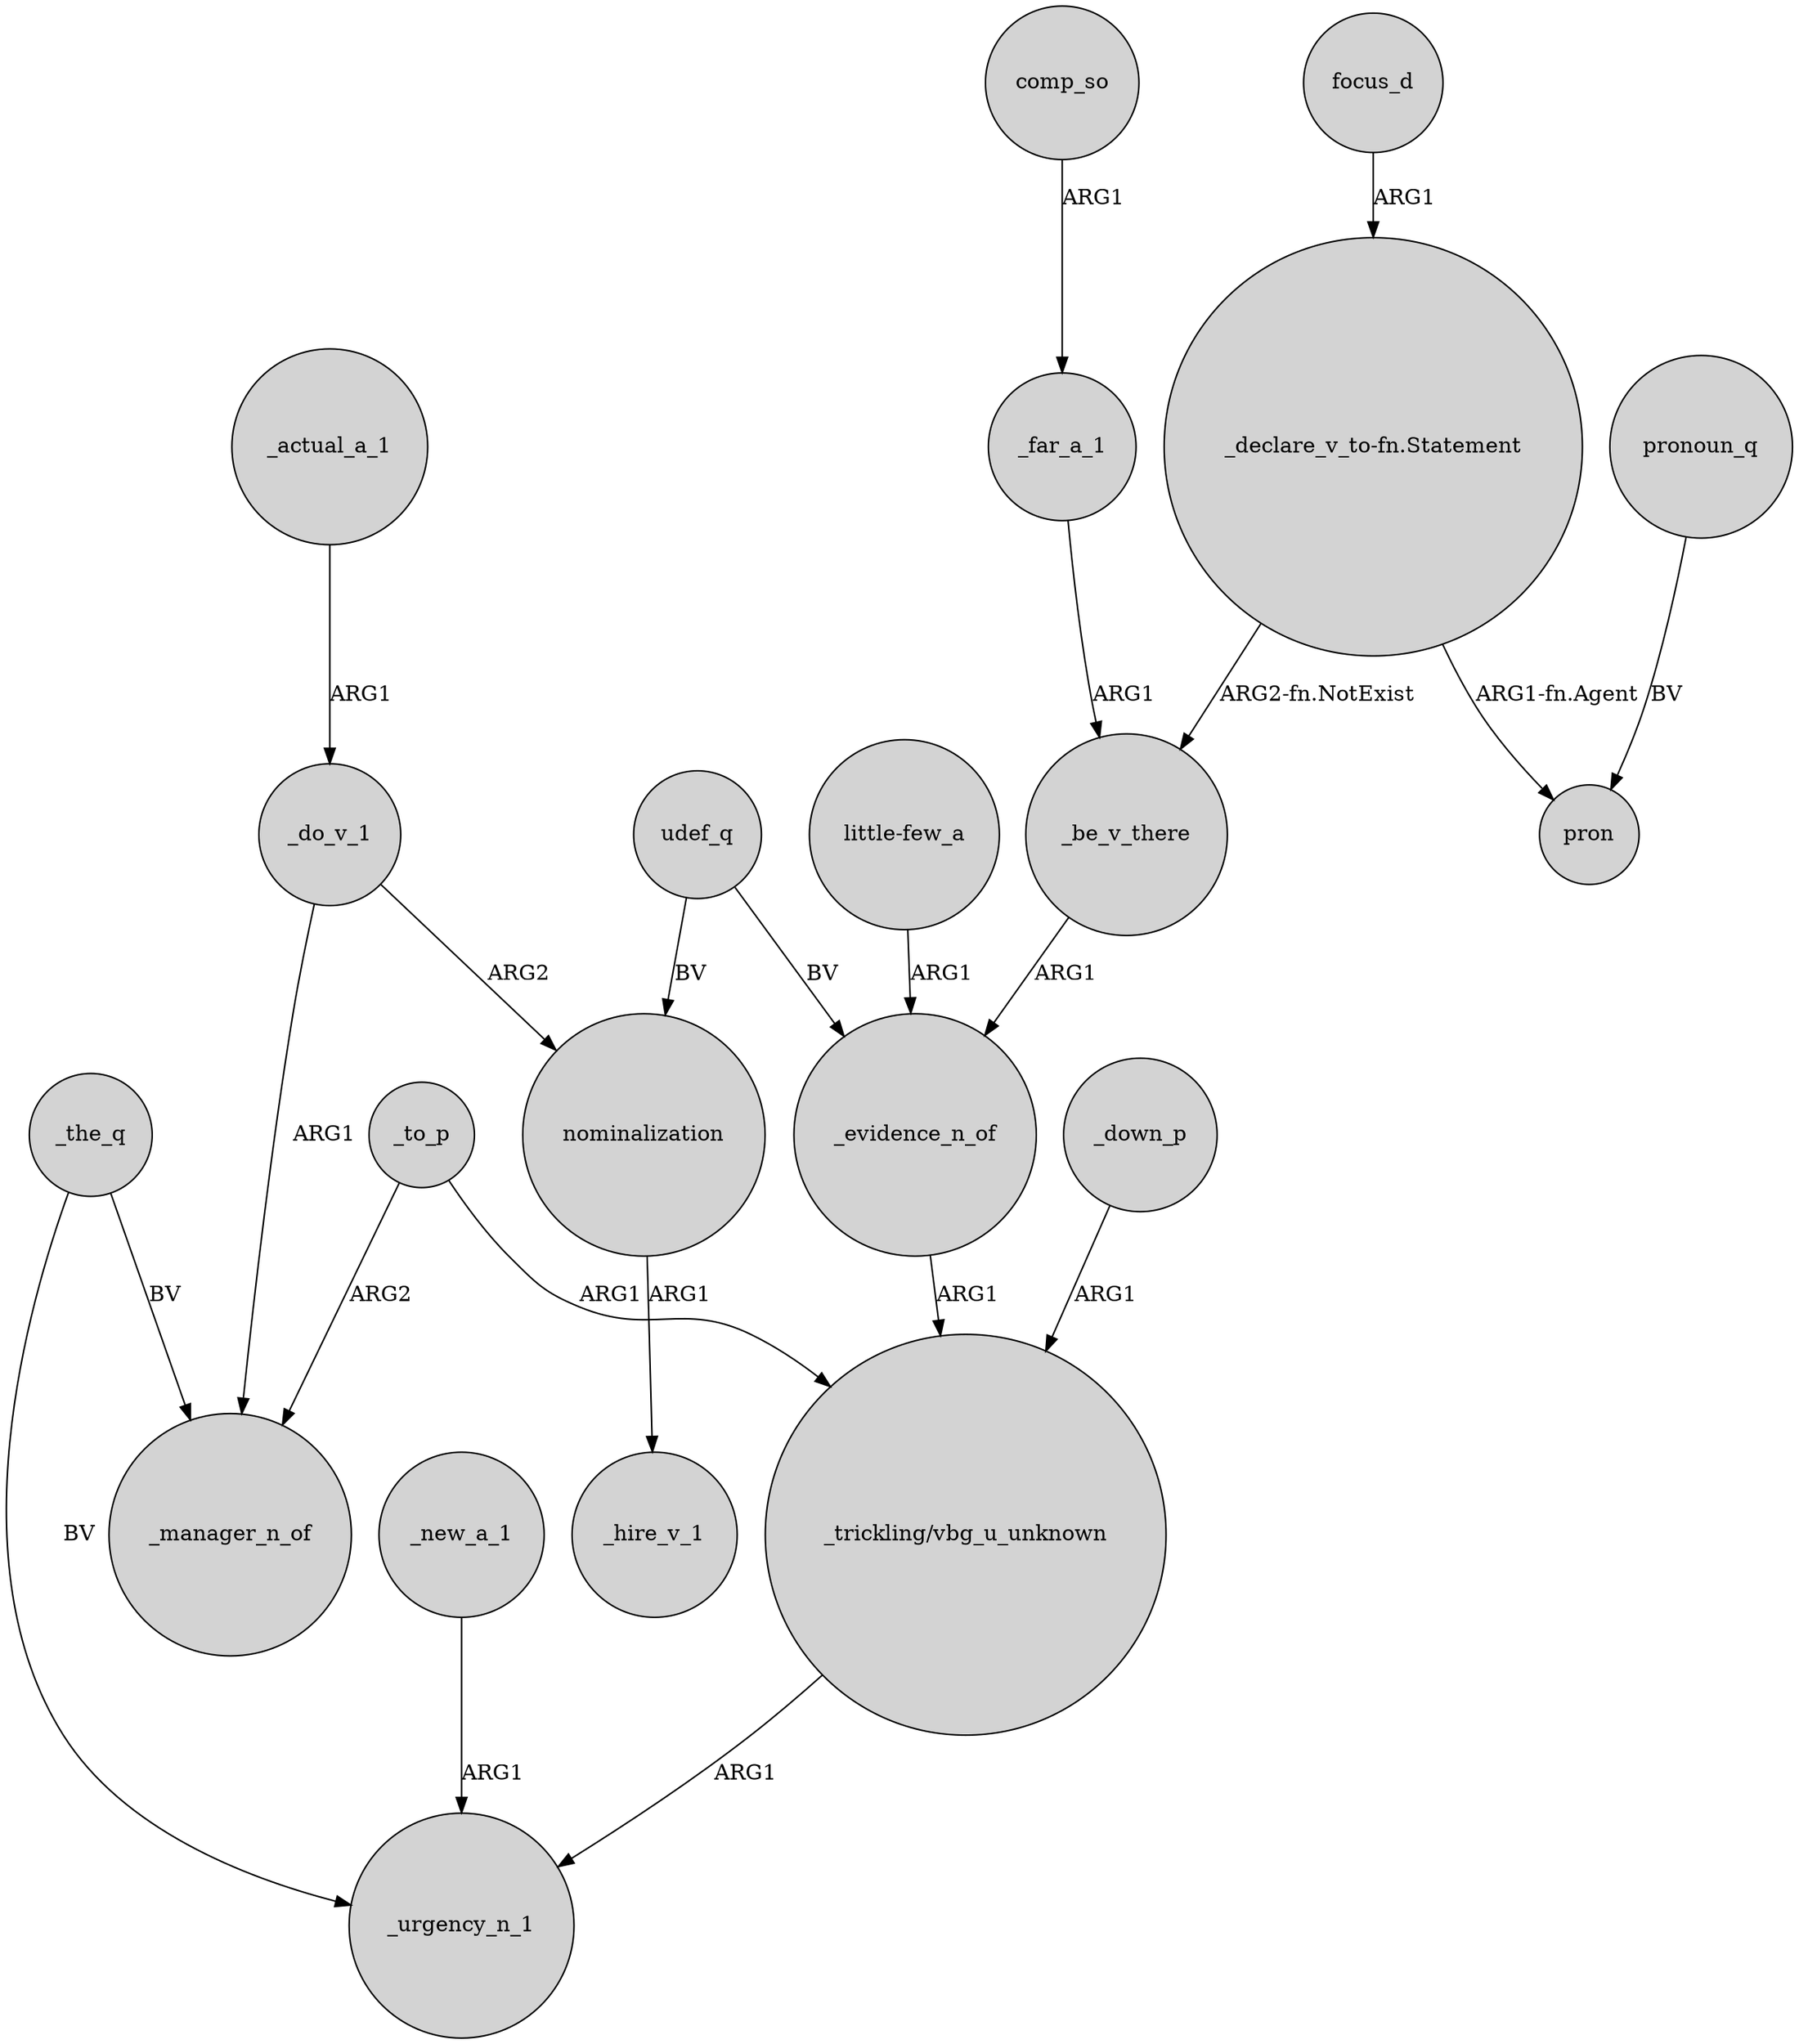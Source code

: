 digraph {
	node [shape=circle style=filled]
	_the_q -> _manager_n_of [label=BV]
	"little-few_a" -> _evidence_n_of [label=ARG1]
	_new_a_1 -> _urgency_n_1 [label=ARG1]
	_to_p -> "_trickling/vbg_u_unknown" [label=ARG1]
	nominalization -> _hire_v_1 [label=ARG1]
	udef_q -> _evidence_n_of [label=BV]
	_be_v_there -> _evidence_n_of [label=ARG1]
	_to_p -> _manager_n_of [label=ARG2]
	"_declare_v_to-fn.Statement" -> _be_v_there [label="ARG2-fn.NotExist"]
	comp_so -> _far_a_1 [label=ARG1]
	pronoun_q -> pron [label=BV]
	_actual_a_1 -> _do_v_1 [label=ARG1]
	"_trickling/vbg_u_unknown" -> _urgency_n_1 [label=ARG1]
	focus_d -> "_declare_v_to-fn.Statement" [label=ARG1]
	udef_q -> nominalization [label=BV]
	_do_v_1 -> nominalization [label=ARG2]
	_far_a_1 -> _be_v_there [label=ARG1]
	"_declare_v_to-fn.Statement" -> pron [label="ARG1-fn.Agent"]
	_do_v_1 -> _manager_n_of [label=ARG1]
	_the_q -> _urgency_n_1 [label=BV]
	_evidence_n_of -> "_trickling/vbg_u_unknown" [label=ARG1]
	_down_p -> "_trickling/vbg_u_unknown" [label=ARG1]
}
